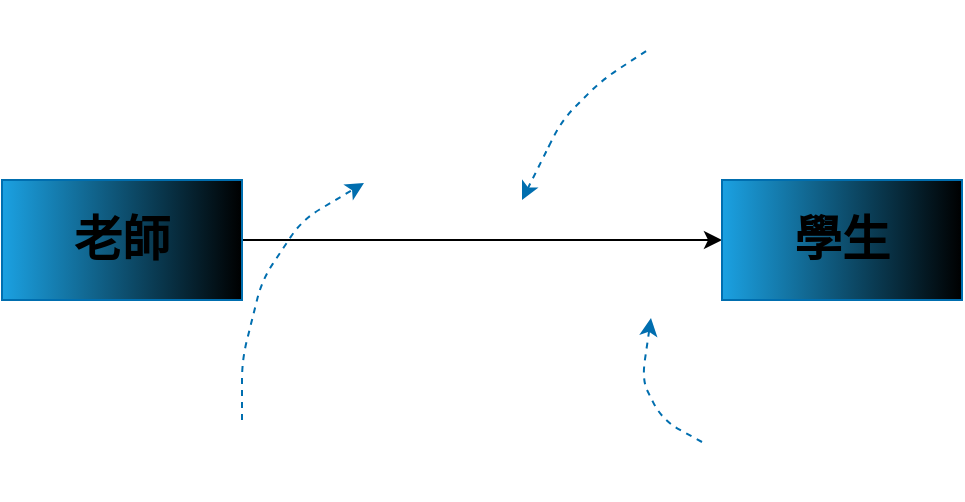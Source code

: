 <mxfile>
    <diagram id="mSrZBiJ2l-1jXT6FzMFQ" name="第1頁">
        <mxGraphModel dx="896" dy="699" grid="1" gridSize="10" guides="1" tooltips="1" connect="1" arrows="1" fold="1" page="1" pageScale="1" pageWidth="827" pageHeight="1169" math="0" shadow="0">
            <root>
                <mxCell id="0"/>
                <mxCell id="1" parent="0"/>
                <mxCell id="4" style="edgeStyle=none;html=1;entryX=0;entryY=0.5;entryDx=0;entryDy=0;fontSize=24;fontColor=#000000;" edge="1" parent="1" source="2" target="3">
                    <mxGeometry relative="1" as="geometry"/>
                </mxCell>
                <mxCell id="2" value="&lt;font size=&quot;1&quot; color=&quot;#000000&quot;&gt;&lt;b style=&quot;font-size: 24px;&quot;&gt;老師&lt;/b&gt;&lt;/font&gt;" style="rounded=0;whiteSpace=wrap;html=1;fillColor=#1ba1e2;fontColor=#ffffff;strokeColor=#006EAF;gradientColor=default;gradientDirection=east;" vertex="1" parent="1">
                    <mxGeometry x="180" y="280" width="120" height="60" as="geometry"/>
                </mxCell>
                <mxCell id="3" value="&lt;font size=&quot;1&quot; color=&quot;#000000&quot;&gt;&lt;b style=&quot;font-size: 24px;&quot;&gt;學生&lt;/b&gt;&lt;/font&gt;" style="rounded=0;whiteSpace=wrap;html=1;fillColor=#1ba1e2;fontColor=#ffffff;strokeColor=#006EAF;gradientColor=default;gradientDirection=east;" vertex="1" parent="1">
                    <mxGeometry x="540" y="280" width="120" height="60" as="geometry"/>
                </mxCell>
                <mxCell id="12" style="edgeStyle=none;html=1;entryX=0.014;entryY=0.538;entryDx=0;entryDy=0;entryPerimeter=0;dashed=1;fontSize=24;fontColor=#FFFFFF;fillColor=#1ba1e2;strokeColor=#006EAF;" edge="1" parent="1" source="5" target="9">
                    <mxGeometry relative="1" as="geometry">
                        <Array as="points">
                            <mxPoint x="300" y="370"/>
                            <mxPoint x="310" y="330"/>
                            <mxPoint x="330" y="300"/>
                        </Array>
                    </mxGeometry>
                </mxCell>
                <mxCell id="5" value="&lt;font color=&quot;#ffffff&quot;&gt;關聯名稱&lt;/font&gt;" style="text;html=1;align=center;verticalAlign=middle;resizable=0;points=[];autosize=1;strokeColor=none;fillColor=none;fontSize=24;fontColor=#000000;" vertex="1" parent="1">
                    <mxGeometry x="240" y="400" width="120" height="40" as="geometry"/>
                </mxCell>
                <mxCell id="14" style="edgeStyle=none;html=1;entryX=0.29;entryY=0.975;entryDx=0;entryDy=0;entryPerimeter=0;dashed=1;fontSize=24;fontColor=#FFFFFF;exitX=0;exitY=0.275;exitDx=0;exitDy=0;exitPerimeter=0;fillColor=#1ba1e2;strokeColor=#006EAF;" edge="1" parent="1" source="6" target="8">
                    <mxGeometry relative="1" as="geometry">
                        <Array as="points">
                            <mxPoint x="510" y="400"/>
                            <mxPoint x="500" y="380"/>
                        </Array>
                    </mxGeometry>
                </mxCell>
                <mxCell id="6" value="多重性" style="text;html=1;align=center;verticalAlign=middle;resizable=0;points=[];autosize=1;strokeColor=none;fillColor=none;fontSize=24;fontColor=#FFFFFF;" vertex="1" parent="1">
                    <mxGeometry x="530" y="400" width="100" height="40" as="geometry"/>
                </mxCell>
                <mxCell id="7" value="&lt;font style=&quot;font-size: 20px;&quot;&gt;1&lt;/font&gt;" style="text;html=1;align=center;verticalAlign=middle;resizable=0;points=[];autosize=1;strokeColor=none;fillColor=none;fontSize=24;fontColor=#FFFFFF;" vertex="1" parent="1">
                    <mxGeometry x="310" y="310" width="30" height="40" as="geometry"/>
                </mxCell>
                <mxCell id="8" value="&lt;font style=&quot;font-size: 20px;&quot;&gt;1..*&lt;/font&gt;" style="text;html=1;align=center;verticalAlign=middle;resizable=0;points=[];autosize=1;strokeColor=none;fillColor=none;fontSize=24;fontColor=#FFFFFF;" vertex="1" parent="1">
                    <mxGeometry x="490" y="310" width="50" height="40" as="geometry"/>
                </mxCell>
                <mxCell id="9" value="&lt;font style=&quot;font-size: 24px;&quot;&gt;教導&lt;/font&gt;" style="text;html=1;align=center;verticalAlign=middle;resizable=0;points=[];autosize=1;strokeColor=none;fillColor=none;fontSize=20;fontColor=#FFFFFF;" vertex="1" parent="1">
                    <mxGeometry x="360" y="260" width="70" height="40" as="geometry"/>
                </mxCell>
                <mxCell id="11" style="html=1;fontSize=24;fontColor=#FFFFFF;exitX=0.017;exitY=0.638;exitDx=0;exitDy=0;exitPerimeter=0;dashed=1;fillColor=#1ba1e2;strokeColor=#006EAF;" edge="1" parent="1" source="10">
                    <mxGeometry relative="1" as="geometry">
                        <mxPoint x="440" y="290" as="targetPoint"/>
                        <Array as="points">
                            <mxPoint x="480" y="230"/>
                            <mxPoint x="460" y="250"/>
                            <mxPoint x="450" y="270"/>
                            <mxPoint x="455" y="260"/>
                        </Array>
                    </mxGeometry>
                </mxCell>
                <mxCell id="10" value="&lt;font style=&quot;font-size: 24px;&quot;&gt;方向箭頭&lt;/font&gt;" style="text;html=1;align=center;verticalAlign=middle;resizable=0;points=[];autosize=1;strokeColor=none;fillColor=none;fontSize=24;fontColor=#FFFFFF;" vertex="1" parent="1">
                    <mxGeometry x="500" y="190" width="120" height="40" as="geometry"/>
                </mxCell>
            </root>
        </mxGraphModel>
    </diagram>
</mxfile>